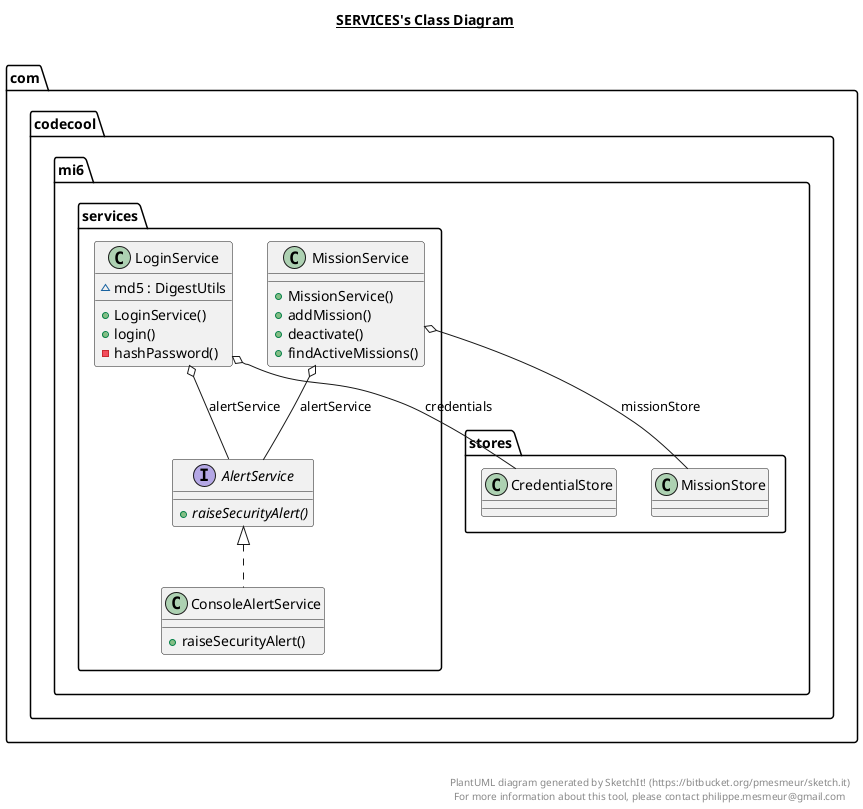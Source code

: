 @startuml

title __SERVICES's Class Diagram__\n

  namespace com.codecool.mi6 {
    namespace services {
      interface com.codecool.mi6.services.AlertService {
          {abstract} + raiseSecurityAlert()
      }
    }
  }
  

  namespace com.codecool.mi6 {
    namespace services {
      class com.codecool.mi6.services.ConsoleAlertService {
          + raiseSecurityAlert()
      }
    }
  }
  

  namespace com.codecool.mi6 {
    namespace services {
      class com.codecool.mi6.services.LoginService {
          ~ md5 : DigestUtils
          + LoginService()
          + login()
          - hashPassword()
      }
    }
  }
  

  namespace com.codecool.mi6 {
    namespace services {
      class com.codecool.mi6.services.MissionService {
          + MissionService()
          + addMission()
          + deactivate()
          + findActiveMissions()
      }
    }
  }
  

  com.codecool.mi6.services.ConsoleAlertService .up.|> com.codecool.mi6.services.AlertService
  com.codecool.mi6.services.LoginService o-- com.codecool.mi6.services.AlertService : alertService
  com.codecool.mi6.services.LoginService o-- com.codecool.mi6.stores.CredentialStore : credentials
  com.codecool.mi6.services.MissionService o-- com.codecool.mi6.services.AlertService : alertService
  com.codecool.mi6.services.MissionService o-- com.codecool.mi6.stores.MissionStore : missionStore


right footer


PlantUML diagram generated by SketchIt! (https://bitbucket.org/pmesmeur/sketch.it)
For more information about this tool, please contact philippe.mesmeur@gmail.com
endfooter

@enduml
